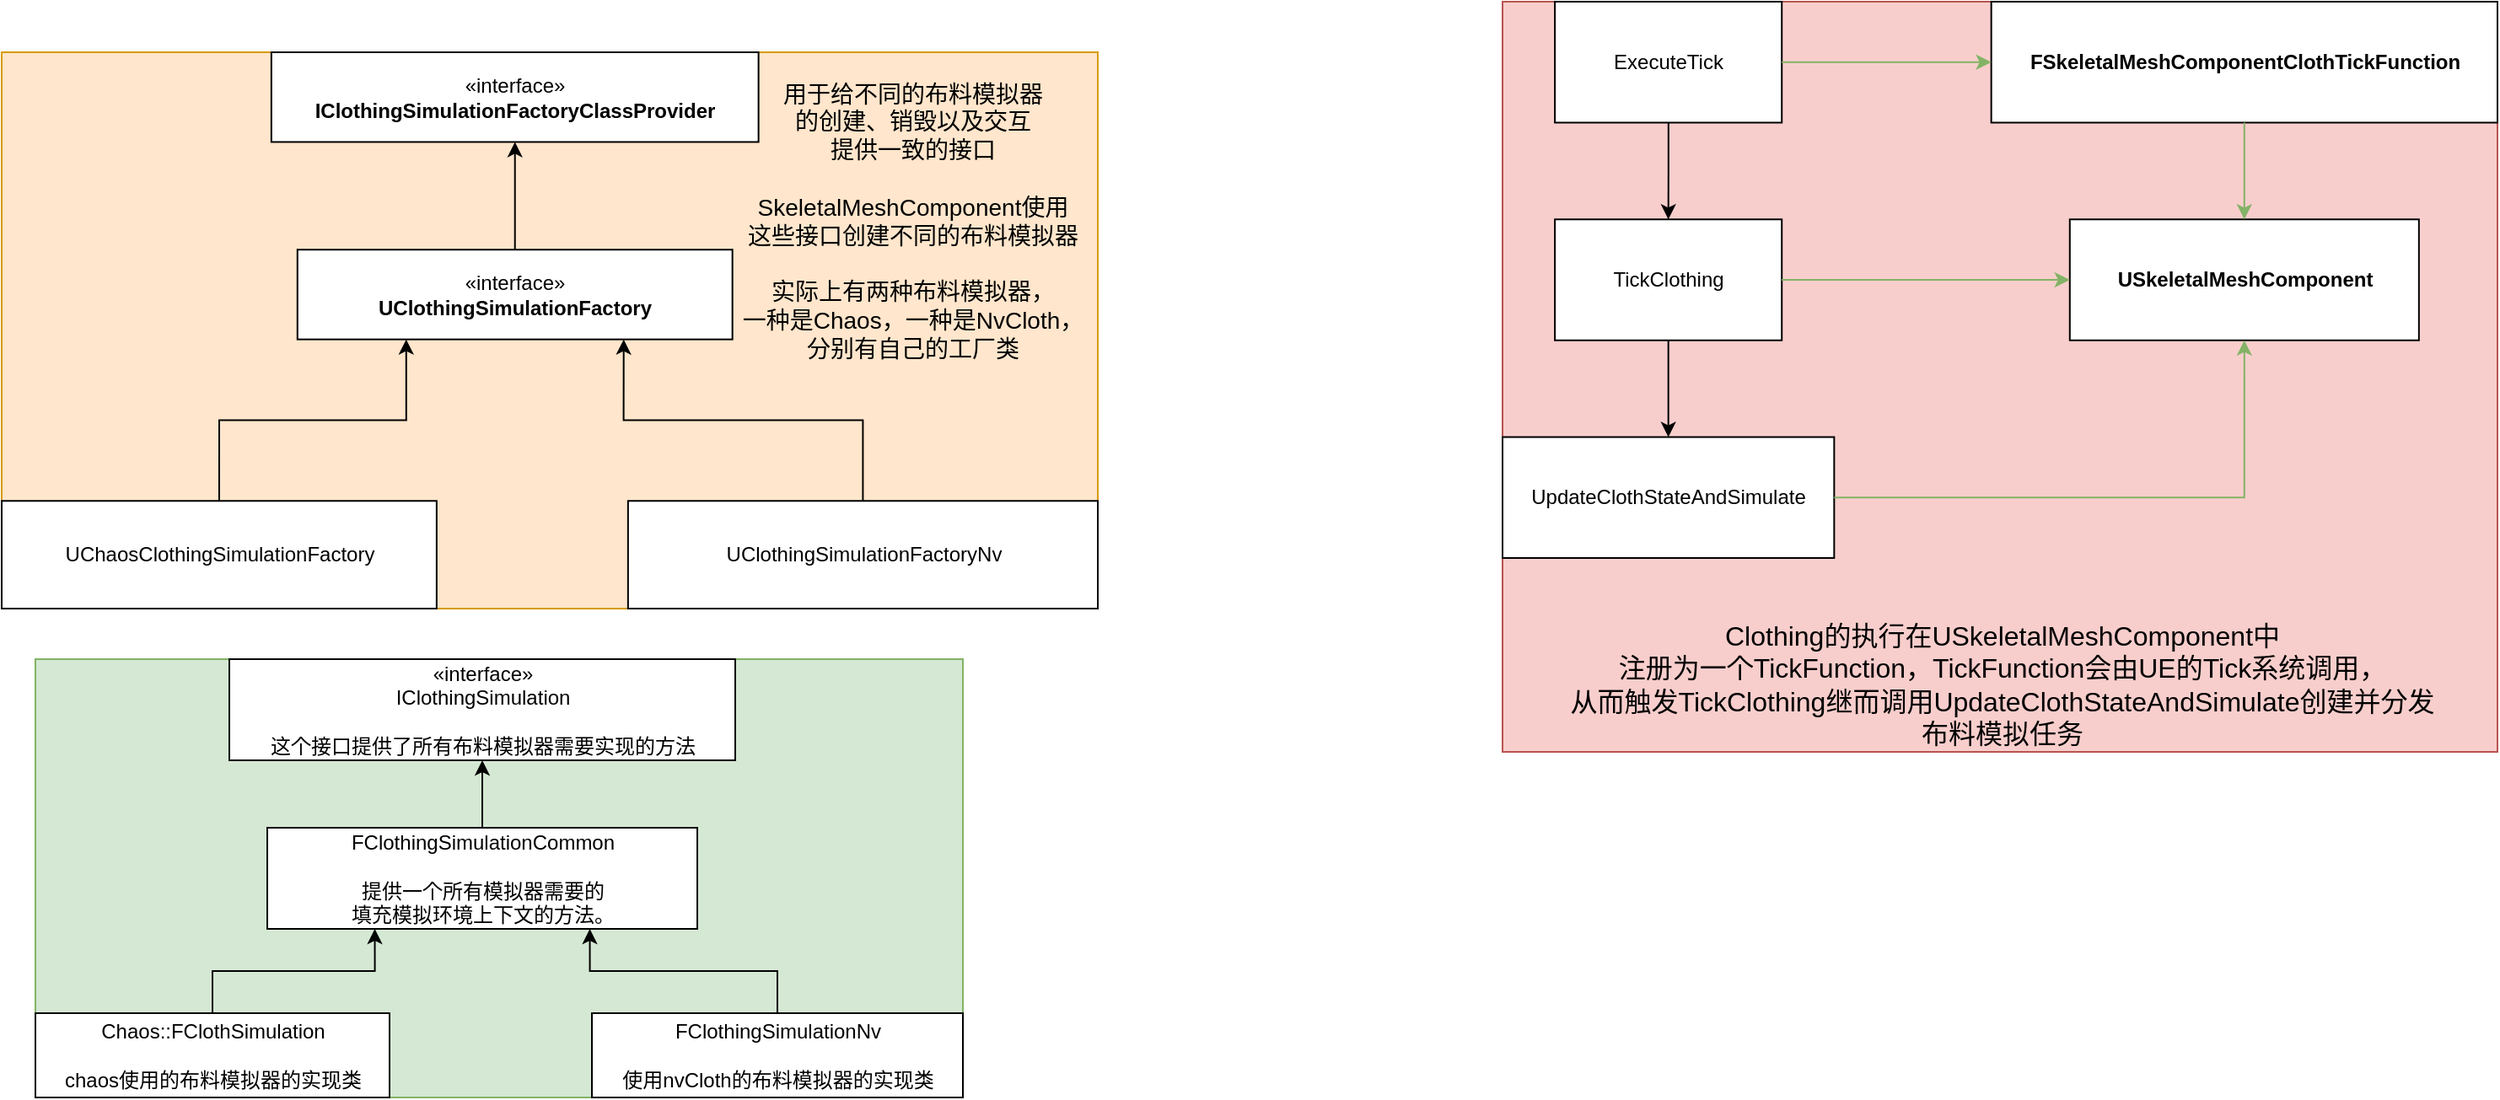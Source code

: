 <mxfile version="16.6.7" type="github">
  <diagram id="C5RBs43oDa-KdzZeNtuy" name="Page-1">
    <mxGraphModel dx="1468" dy="796" grid="1" gridSize="10" guides="1" tooltips="1" connect="1" arrows="1" fold="1" page="1" pageScale="1" pageWidth="827" pageHeight="1169" math="0" shadow="0">
      <root>
        <mxCell id="WIyWlLk6GJQsqaUBKTNV-0" />
        <mxCell id="WIyWlLk6GJQsqaUBKTNV-1" parent="WIyWlLk6GJQsqaUBKTNV-0" />
        <mxCell id="UFxITwJpjcm45uS_SykQ-14" value="" style="group;fillColor=#ffe6cc;strokeColor=#d79b00;" parent="WIyWlLk6GJQsqaUBKTNV-1" vertex="1" connectable="0">
          <mxGeometry x="40" y="30" width="650" height="330" as="geometry" />
        </mxCell>
        <mxCell id="UFxITwJpjcm45uS_SykQ-7" value="«interface»&lt;br&gt;&lt;b&gt;UClothingSimulationFactory&lt;/b&gt;" style="html=1;" parent="UFxITwJpjcm45uS_SykQ-14" vertex="1">
          <mxGeometry x="175.397" y="117.097" width="257.937" height="53.226" as="geometry" />
        </mxCell>
        <mxCell id="UFxITwJpjcm45uS_SykQ-8" value="«interface»&lt;br&gt;&lt;b&gt;IClothingSimulationFactoryClassProvider&lt;/b&gt;" style="html=1;" parent="UFxITwJpjcm45uS_SykQ-14" vertex="1">
          <mxGeometry x="159.921" width="288.889" height="53.226" as="geometry" />
        </mxCell>
        <mxCell id="UFxITwJpjcm45uS_SykQ-9" style="edgeStyle=orthogonalEdgeStyle;rounded=0;orthogonalLoop=1;jettySize=auto;html=1;exitX=0.5;exitY=0;exitDx=0;exitDy=0;entryX=0.5;entryY=1;entryDx=0;entryDy=0;" parent="UFxITwJpjcm45uS_SykQ-14" source="UFxITwJpjcm45uS_SykQ-7" target="UFxITwJpjcm45uS_SykQ-8" edge="1">
          <mxGeometry relative="1" as="geometry" />
        </mxCell>
        <mxCell id="UFxITwJpjcm45uS_SykQ-11" style="edgeStyle=orthogonalEdgeStyle;rounded=0;orthogonalLoop=1;jettySize=auto;html=1;exitX=0.5;exitY=0;exitDx=0;exitDy=0;entryX=0.25;entryY=1;entryDx=0;entryDy=0;" parent="UFxITwJpjcm45uS_SykQ-14" source="UFxITwJpjcm45uS_SykQ-10" target="UFxITwJpjcm45uS_SykQ-7" edge="1">
          <mxGeometry relative="1" as="geometry" />
        </mxCell>
        <mxCell id="UFxITwJpjcm45uS_SykQ-10" value="UChaosClothingSimulationFactory" style="html=1;" parent="UFxITwJpjcm45uS_SykQ-14" vertex="1">
          <mxGeometry y="266.129" width="257.937" height="63.871" as="geometry" />
        </mxCell>
        <mxCell id="UFxITwJpjcm45uS_SykQ-13" style="edgeStyle=orthogonalEdgeStyle;rounded=0;orthogonalLoop=1;jettySize=auto;html=1;entryX=0.75;entryY=1;entryDx=0;entryDy=0;" parent="UFxITwJpjcm45uS_SykQ-14" source="UFxITwJpjcm45uS_SykQ-12" target="UFxITwJpjcm45uS_SykQ-7" edge="1">
          <mxGeometry relative="1" as="geometry" />
        </mxCell>
        <mxCell id="UFxITwJpjcm45uS_SykQ-12" value="UClothingSimulationFactoryNv" style="html=1;" parent="UFxITwJpjcm45uS_SykQ-14" vertex="1">
          <mxGeometry x="371.429" y="266.129" width="278.571" height="63.871" as="geometry" />
        </mxCell>
        <mxCell id="UFxITwJpjcm45uS_SykQ-15" value="用于给不同的布料模拟器&lt;br style=&quot;font-size: 14px;&quot;&gt;的创建、销毁以及交互&lt;br style=&quot;font-size: 14px;&quot;&gt;提供一致的接口&lt;br style=&quot;font-size: 14px;&quot;&gt;&lt;br style=&quot;font-size: 14px;&quot;&gt;SkeletalMeshComponent使用&lt;br style=&quot;font-size: 14px;&quot;&gt;这些接口创建不同的布料模拟器&lt;br style=&quot;font-size: 14px;&quot;&gt;&lt;br style=&quot;font-size: 14px;&quot;&gt;实际上有两种布料模拟器，&lt;br style=&quot;font-size: 14px;&quot;&gt;一种是Chaos，一种是NvCloth，&lt;br style=&quot;font-size: 14px;&quot;&gt;分别有自己的工厂类" style="text;html=1;align=center;verticalAlign=middle;resizable=0;points=[];autosize=1;strokeColor=none;fillColor=none;fontSize=14;" parent="WIyWlLk6GJQsqaUBKTNV-1" vertex="1">
          <mxGeometry x="470" y="40" width="220" height="180" as="geometry" />
        </mxCell>
        <mxCell id="UFxITwJpjcm45uS_SykQ-26" value="" style="group;fillColor=#d5e8d4;strokeColor=#82b366;" parent="WIyWlLk6GJQsqaUBKTNV-1" vertex="1" connectable="0">
          <mxGeometry x="60" y="390" width="550" height="260" as="geometry" />
        </mxCell>
        <mxCell id="UFxITwJpjcm45uS_SykQ-20" value="FClothingSimulationCommon&lt;br&gt;&lt;br&gt;提供一个所有模拟器需要的&lt;br&gt;填充模拟环境上下文的方法。&lt;br&gt;" style="html=1;" parent="UFxITwJpjcm45uS_SykQ-26" vertex="1">
          <mxGeometry x="137.5" y="100" width="255" height="60" as="geometry" />
        </mxCell>
        <mxCell id="UFxITwJpjcm45uS_SykQ-16" value="«interface»&lt;br&gt;IClothingSimulation&lt;br&gt;&lt;br&gt;这个接口提供了所有布料模拟器需要实现的方法" style="html=1;" parent="UFxITwJpjcm45uS_SykQ-26" vertex="1">
          <mxGeometry x="115" width="300" height="60" as="geometry" />
        </mxCell>
        <mxCell id="UFxITwJpjcm45uS_SykQ-21" style="edgeStyle=orthogonalEdgeStyle;rounded=0;orthogonalLoop=1;jettySize=auto;html=1;entryX=0.5;entryY=1;entryDx=0;entryDy=0;" parent="UFxITwJpjcm45uS_SykQ-26" source="UFxITwJpjcm45uS_SykQ-20" target="UFxITwJpjcm45uS_SykQ-16" edge="1">
          <mxGeometry relative="1" as="geometry" />
        </mxCell>
        <mxCell id="UFxITwJpjcm45uS_SykQ-24" style="edgeStyle=orthogonalEdgeStyle;rounded=0;orthogonalLoop=1;jettySize=auto;html=1;entryX=0.25;entryY=1;entryDx=0;entryDy=0;" parent="UFxITwJpjcm45uS_SykQ-26" source="UFxITwJpjcm45uS_SykQ-22" target="UFxITwJpjcm45uS_SykQ-20" edge="1">
          <mxGeometry relative="1" as="geometry" />
        </mxCell>
        <mxCell id="UFxITwJpjcm45uS_SykQ-22" value="Chaos::FClothSimulation&lt;br&gt;&lt;br&gt;chaos使用的布料模拟器的实现类" style="html=1;" parent="UFxITwJpjcm45uS_SykQ-26" vertex="1">
          <mxGeometry y="210" width="210" height="50" as="geometry" />
        </mxCell>
        <mxCell id="UFxITwJpjcm45uS_SykQ-25" style="edgeStyle=orthogonalEdgeStyle;rounded=0;orthogonalLoop=1;jettySize=auto;html=1;entryX=0.75;entryY=1;entryDx=0;entryDy=0;" parent="UFxITwJpjcm45uS_SykQ-26" source="UFxITwJpjcm45uS_SykQ-23" target="UFxITwJpjcm45uS_SykQ-20" edge="1">
          <mxGeometry relative="1" as="geometry" />
        </mxCell>
        <mxCell id="UFxITwJpjcm45uS_SykQ-23" value="FClothingSimulationNv&lt;br&gt;&lt;br&gt;使用nvCloth的布料模拟器的实现类" style="html=1;" parent="UFxITwJpjcm45uS_SykQ-26" vertex="1">
          <mxGeometry x="330" y="210" width="220" height="50" as="geometry" />
        </mxCell>
        <mxCell id="OkXZC-aaNVTLVCNhO-GQ-22" value="" style="group;fillColor=#f8cecc;strokeColor=#b85450;" vertex="1" connectable="0" parent="WIyWlLk6GJQsqaUBKTNV-1">
          <mxGeometry x="930" width="590" height="445" as="geometry" />
        </mxCell>
        <mxCell id="OkXZC-aaNVTLVCNhO-GQ-2" value="ExecuteTick" style="html=1;" vertex="1" parent="OkXZC-aaNVTLVCNhO-GQ-22">
          <mxGeometry x="31.053" width="134.561" height="71.739" as="geometry" />
        </mxCell>
        <mxCell id="OkXZC-aaNVTLVCNhO-GQ-3" value="TickClothing" style="html=1;" vertex="1" parent="OkXZC-aaNVTLVCNhO-GQ-22">
          <mxGeometry x="31.053" y="129.13" width="134.561" height="71.739" as="geometry" />
        </mxCell>
        <mxCell id="OkXZC-aaNVTLVCNhO-GQ-5" value="UpdateClothStateAndSimulate" style="html=1;" vertex="1" parent="OkXZC-aaNVTLVCNhO-GQ-22">
          <mxGeometry y="258.261" width="196.667" height="71.739" as="geometry" />
        </mxCell>
        <mxCell id="OkXZC-aaNVTLVCNhO-GQ-7" value="&lt;b&gt;FSkeletalMeshComponentClothTickFunction&lt;/b&gt;" style="html=1;" vertex="1" parent="OkXZC-aaNVTLVCNhO-GQ-22">
          <mxGeometry x="289.825" width="300.175" height="71.739" as="geometry" />
        </mxCell>
        <mxCell id="OkXZC-aaNVTLVCNhO-GQ-9" style="edgeStyle=orthogonalEdgeStyle;rounded=0;orthogonalLoop=1;jettySize=auto;html=1;exitX=1;exitY=0.5;exitDx=0;exitDy=0;entryX=0;entryY=0.5;entryDx=0;entryDy=0;fillColor=#d5e8d4;strokeColor=#82b366;" edge="1" parent="OkXZC-aaNVTLVCNhO-GQ-22" source="OkXZC-aaNVTLVCNhO-GQ-2" target="OkXZC-aaNVTLVCNhO-GQ-7">
          <mxGeometry relative="1" as="geometry" />
        </mxCell>
        <mxCell id="OkXZC-aaNVTLVCNhO-GQ-10" value="&lt;b&gt;USkeletalMeshComponent&lt;/b&gt;" style="html=1;" vertex="1" parent="OkXZC-aaNVTLVCNhO-GQ-22">
          <mxGeometry x="336.404" y="129.13" width="207.018" height="71.739" as="geometry" />
        </mxCell>
        <mxCell id="OkXZC-aaNVTLVCNhO-GQ-16" style="edgeStyle=orthogonalEdgeStyle;rounded=0;orthogonalLoop=1;jettySize=auto;html=1;exitX=1;exitY=0.5;exitDx=0;exitDy=0;entryX=0;entryY=0.5;entryDx=0;entryDy=0;fillColor=#d5e8d4;strokeColor=#82b366;" edge="1" parent="OkXZC-aaNVTLVCNhO-GQ-22" source="OkXZC-aaNVTLVCNhO-GQ-3" target="OkXZC-aaNVTLVCNhO-GQ-10">
          <mxGeometry relative="1" as="geometry" />
        </mxCell>
        <mxCell id="OkXZC-aaNVTLVCNhO-GQ-17" style="edgeStyle=orthogonalEdgeStyle;rounded=0;orthogonalLoop=1;jettySize=auto;html=1;exitX=1;exitY=0.5;exitDx=0;exitDy=0;entryX=0.5;entryY=1;entryDx=0;entryDy=0;fillColor=#d5e8d4;strokeColor=#82b366;" edge="1" parent="OkXZC-aaNVTLVCNhO-GQ-22" source="OkXZC-aaNVTLVCNhO-GQ-5" target="OkXZC-aaNVTLVCNhO-GQ-10">
          <mxGeometry relative="1" as="geometry" />
        </mxCell>
        <mxCell id="OkXZC-aaNVTLVCNhO-GQ-20" value="Clothing的执行在USkeletalMeshComponent中&lt;br&gt;注册为一个TickFunction，TickFunction会由UE的Tick系统调用，&lt;br&gt;从而触发TickClothing继而调用UpdateClothStateAndSimulate创建并分发&lt;br&gt;布料模拟任务" style="text;html=1;align=center;verticalAlign=middle;resizable=0;points=[];autosize=1;strokeColor=none;fillColor=none;fontSize=16;" vertex="1" parent="OkXZC-aaNVTLVCNhO-GQ-22">
          <mxGeometry x="31.05" y="365" width="530" height="80" as="geometry" />
        </mxCell>
        <mxCell id="OkXZC-aaNVTLVCNhO-GQ-4" style="edgeStyle=orthogonalEdgeStyle;rounded=0;orthogonalLoop=1;jettySize=auto;html=1;entryX=0.5;entryY=0;entryDx=0;entryDy=0;" edge="1" parent="OkXZC-aaNVTLVCNhO-GQ-22" source="OkXZC-aaNVTLVCNhO-GQ-2" target="OkXZC-aaNVTLVCNhO-GQ-3">
          <mxGeometry relative="1" as="geometry" />
        </mxCell>
        <mxCell id="OkXZC-aaNVTLVCNhO-GQ-6" style="edgeStyle=orthogonalEdgeStyle;rounded=0;orthogonalLoop=1;jettySize=auto;html=1;exitX=0.5;exitY=1;exitDx=0;exitDy=0;entryX=0.5;entryY=0;entryDx=0;entryDy=0;" edge="1" parent="OkXZC-aaNVTLVCNhO-GQ-22" source="OkXZC-aaNVTLVCNhO-GQ-3" target="OkXZC-aaNVTLVCNhO-GQ-5">
          <mxGeometry relative="1" as="geometry" />
        </mxCell>
        <mxCell id="OkXZC-aaNVTLVCNhO-GQ-15" value="" style="edgeStyle=orthogonalEdgeStyle;rounded=0;orthogonalLoop=1;jettySize=auto;html=1;fillColor=#d5e8d4;strokeColor=#82b366;" edge="1" parent="OkXZC-aaNVTLVCNhO-GQ-22" source="OkXZC-aaNVTLVCNhO-GQ-7" target="OkXZC-aaNVTLVCNhO-GQ-10">
          <mxGeometry relative="1" as="geometry" />
        </mxCell>
      </root>
    </mxGraphModel>
  </diagram>
</mxfile>

